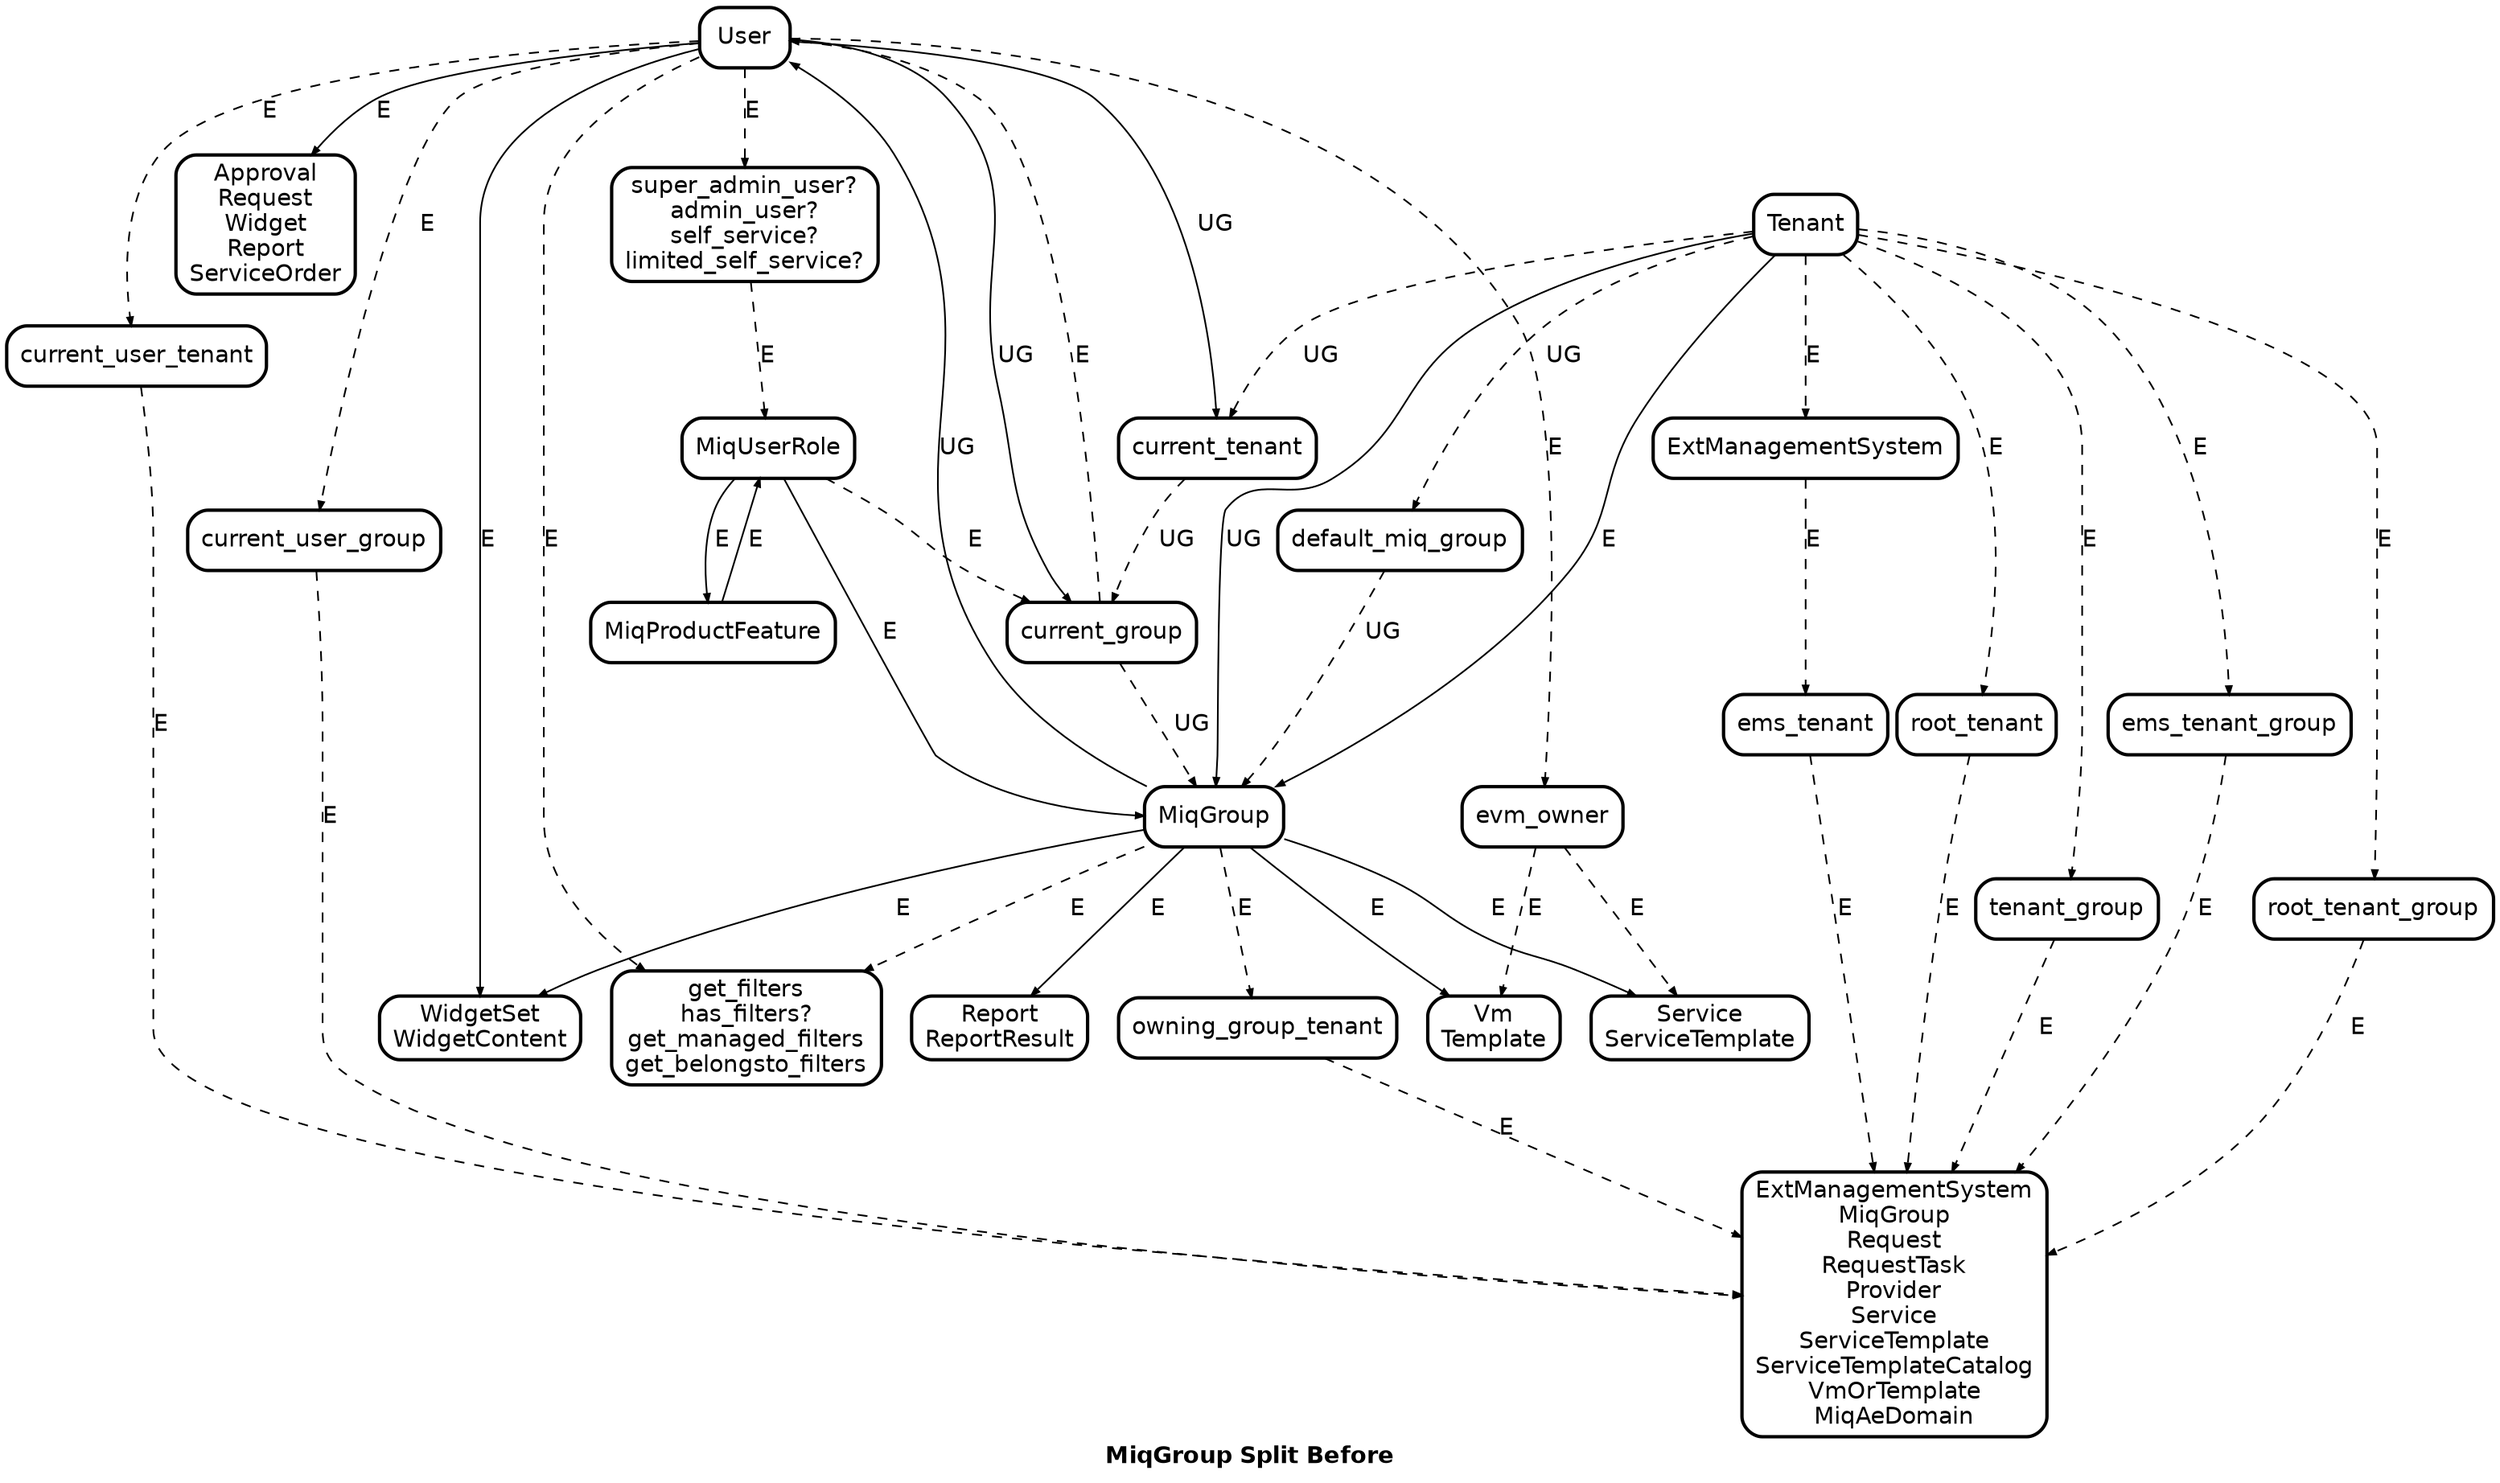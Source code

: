 digraph MiqGroupSplitBefore {
	graph [ fontname="Helvetica-Bold" ]
	node  [ id="\N" shape="Mrecord" style="filled" fontname="Helvetica" fillcolor="#ffffff" penwidth="2" ]
	edge  [ arrowsize="0.5" fontname="Helvetica" ]

	label="MiqGroup Split Before"
	style="rounded"

	user_owned_resources [label="Approval\nRequest\nWidget\nReport\nServiceOrder"]
	group_owned_resources [label="Report\nReportResult"]
	widgetset_content [label = "WidgetSet\nWidgetContent"]
	owned_vms [label="Vm\nTemplate"]
	filters [label="get_filters\nhas_filters?\nget_managed_filters\nget_belongsto_filters"]
	user_levels [label="super_admin_user?\nadmin_user?\nself_service?\nlimited_self_service?"]
	service_resources [label="Service\nServiceTemplate"]
	tenancy_resources [label="ExtManagementSystem\nMiqGroup\nRequest\nRequestTask\nProvider\nService\nServiceTemplate\nServiceTemplateCatalog\nVmOrTemplate\nMiqAeDomain"]

	Tenant -> MiqGroup [label="E"]
	Tenant -> MiqGroup [label="UG"]
	Tenant -> default_miq_group -> MiqGroup [style="dashed", label="UG"]
	MiqUserRole -> MiqGroup [label="E"]
	MiqUserRole -> MiqProductFeature [label="E"]
	MiqProductFeature -> MiqUserRole [label="E"]
	MiqGroup -> User [label="UG"]

	# OwnershipMixin
	MiqGroup -> owned_vms, group_owned_resources, widgetset_content, service_resources [label="E"]
	User -> evm_owner -> owned_vms, service_resources [style="dashed", label="E"]

	User -> current_tenant, current_group [label="UG"]
	User -> filters [style="dashed", label="E"]
	User -> user_levels -> MiqUserRole [style="dashed", label="E"]
	MiqGroup -> filters [style="dashed", label="E"]

	User -> user_owned_resources, widgetset_content [label="E"]
	current_group -> MiqGroup [style="dashed", label="UG"]
	MiqUserRole -> current_group -> User [style="dashed", label="E"]
	Tenant -> current_tenant -> current_group [style="dashed", label="UG"]

	# TenancyMixin
	MiqGroup -> owning_group_tenant -> tenancy_resources [style="dashed", label="E"]
	User -> current_user_tenant -> tenancy_resources [style="dashed", label="E"]
	Tenant -> ExtManagementSystem -> ems_tenant -> tenancy_resources [style="dashed", label="E"]
	Tenant -> root_tenant -> tenancy_resources [style="dashed", label="E"]
	Tenant -> tenant_group -> tenancy_resources [style="dashed", label="E"]
	User -> current_user_group -> tenancy_resources [style="dashed", label="E"]
	Tenant -> ems_tenant_group -> tenancy_resources [style="dashed", label="E"]
	Tenant -> root_tenant_group -> tenancy_resources [style="dashed", label="E"]
}
